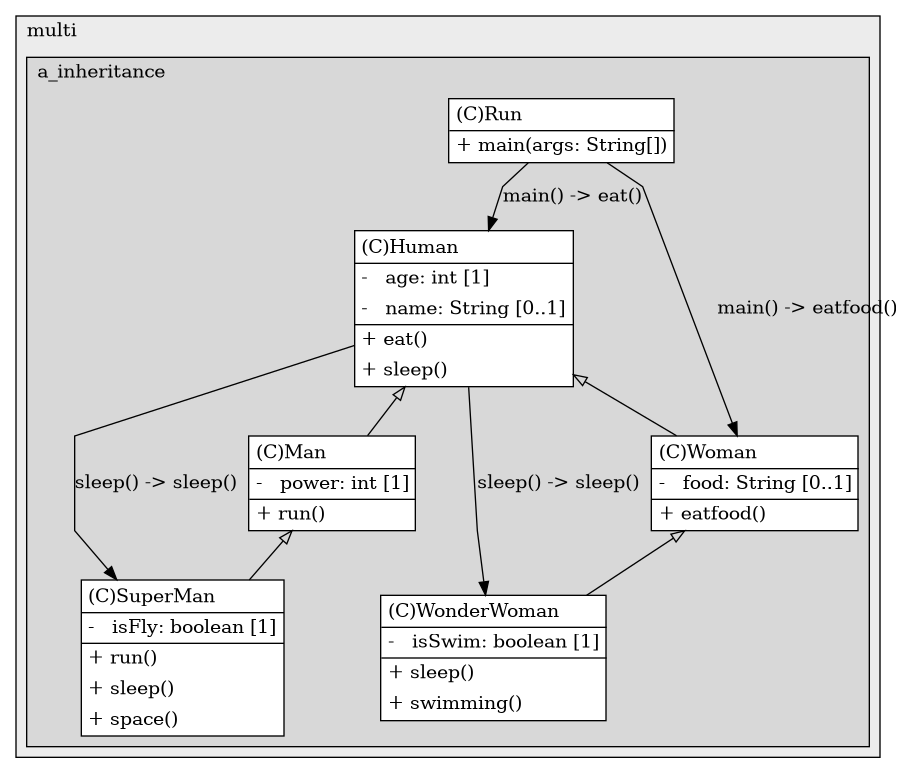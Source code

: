 @startuml

/' diagram meta data start
config=StructureConfiguration;
{
  "projectClassification": {
    "searchMode": "OpenProject", // OpenProject, AllProjects
    "includedProjects": "",
    "pathEndKeywords": "*.impl",
    "isClientPath": "",
    "isClientName": "",
    "isTestPath": "",
    "isTestName": "",
    "isMappingPath": "",
    "isMappingName": "",
    "isDataAccessPath": "",
    "isDataAccessName": "",
    "isDataStructurePath": "",
    "isDataStructureName": "",
    "isInterfaceStructuresPath": "",
    "isInterfaceStructuresName": "",
    "isEntryPointPath": "",
    "isEntryPointName": "",
    "treatFinalFieldsAsMandatory": false
  },
  "graphRestriction": {
    "classPackageExcludeFilter": "",
    "classPackageIncludeFilter": "",
    "classNameExcludeFilter": "",
    "classNameIncludeFilter": "",
    "methodNameExcludeFilter": "",
    "methodNameIncludeFilter": "",
    "removeByInheritance": "", // inheritance/annotation based filtering is done in a second step
    "removeByAnnotation": "",
    "removeByClassPackage": "", // cleanup the graph after inheritance/annotation based filtering is done
    "removeByClassName": "",
    "cutMappings": false,
    "cutEnum": true,
    "cutTests": true,
    "cutClient": true,
    "cutDataAccess": false,
    "cutInterfaceStructures": false,
    "cutDataStructures": false,
    "cutGetterAndSetter": true,
    "cutConstructors": true
  },
  "graphTraversal": {
    "forwardDepth": 6,
    "backwardDepth": 6,
    "classPackageExcludeFilter": "",
    "classPackageIncludeFilter": "",
    "classNameExcludeFilter": "",
    "classNameIncludeFilter": "",
    "methodNameExcludeFilter": "",
    "methodNameIncludeFilter": "",
    "hideMappings": false,
    "hideDataStructures": false,
    "hidePrivateMethods": true,
    "hideInterfaceCalls": true, // indirection: implementation -> interface (is hidden) -> implementation
    "onlyShowApplicationEntryPoints": false, // root node is included
    "useMethodCallsForStructureDiagram": "ForwardOnly" // ForwardOnly, BothDirections, No
  },
  "details": {
    "aggregation": "GroupByClass", // ByClass, GroupByClass, None
    "showClassGenericTypes": true,
    "showMethods": true,
    "showMethodParameterNames": true,
    "showMethodParameterTypes": true,
    "showMethodReturnType": true,
    "showPackageLevels": 2,
    "showDetailedClassStructure": true
  },
  "rootClass": "com.multi.a_inheritance.run.Run",
  "extensionCallbackMethod": "" // qualified.class.name#methodName - signature: public static String method(String)
}
diagram meta data end '/



digraph g {
    rankdir="TB"
    splines=polyline
    

'nodes 
subgraph cluster_104256825 { 
   	label=multi
	labeljust=l
	fillcolor="#ececec"
	style=filled
   
   subgraph cluster_626513417 { 
   	label=a_inheritance
	labeljust=l
	fillcolor="#d8d8d8"
	style=filled
   
   Human603494902[
	label=<<TABLE BORDER="1" CELLBORDER="0" CELLPADDING="4" CELLSPACING="0">
<TR><TD ALIGN="LEFT" >(C)Human</TD></TR>
<HR/>
<TR><TD ALIGN="LEFT" >-   age: int [1]</TD></TR>
<TR><TD ALIGN="LEFT" >-   name: String [0..1]</TD></TR>
<HR/>
<TR><TD ALIGN="LEFT" >+ eat()</TD></TR>
<TR><TD ALIGN="LEFT" >+ sleep()</TD></TR>
</TABLE>>
	style=filled
	margin=0
	shape=plaintext
	fillcolor="#FFFFFF"
];

Man603494902[
	label=<<TABLE BORDER="1" CELLBORDER="0" CELLPADDING="4" CELLSPACING="0">
<TR><TD ALIGN="LEFT" >(C)Man</TD></TR>
<HR/>
<TR><TD ALIGN="LEFT" >-   power: int [1]</TD></TR>
<HR/>
<TR><TD ALIGN="LEFT" >+ run()</TD></TR>
</TABLE>>
	style=filled
	margin=0
	shape=plaintext
	fillcolor="#FFFFFF"
];

Run512226471[
	label=<<TABLE BORDER="1" CELLBORDER="0" CELLPADDING="4" CELLSPACING="0">
<TR><TD ALIGN="LEFT" >(C)Run</TD></TR>
<HR/>
<TR><TD ALIGN="LEFT" >+ main(args: String[])</TD></TR>
</TABLE>>
	style=filled
	margin=0
	shape=plaintext
	fillcolor="#FFFFFF"
];

SuperMan603494902[
	label=<<TABLE BORDER="1" CELLBORDER="0" CELLPADDING="4" CELLSPACING="0">
<TR><TD ALIGN="LEFT" >(C)SuperMan</TD></TR>
<HR/>
<TR><TD ALIGN="LEFT" >-   isFly: boolean [1]</TD></TR>
<HR/>
<TR><TD ALIGN="LEFT" >+ run()</TD></TR>
<TR><TD ALIGN="LEFT" >+ sleep()</TD></TR>
<TR><TD ALIGN="LEFT" >+ space()</TD></TR>
</TABLE>>
	style=filled
	margin=0
	shape=plaintext
	fillcolor="#FFFFFF"
];

Woman603494902[
	label=<<TABLE BORDER="1" CELLBORDER="0" CELLPADDING="4" CELLSPACING="0">
<TR><TD ALIGN="LEFT" >(C)Woman</TD></TR>
<HR/>
<TR><TD ALIGN="LEFT" >-   food: String [0..1]</TD></TR>
<HR/>
<TR><TD ALIGN="LEFT" >+ eatfood()</TD></TR>
</TABLE>>
	style=filled
	margin=0
	shape=plaintext
	fillcolor="#FFFFFF"
];

WonderWoman603494902[
	label=<<TABLE BORDER="1" CELLBORDER="0" CELLPADDING="4" CELLSPACING="0">
<TR><TD ALIGN="LEFT" >(C)WonderWoman</TD></TR>
<HR/>
<TR><TD ALIGN="LEFT" >-   isSwim: boolean [1]</TD></TR>
<HR/>
<TR><TD ALIGN="LEFT" >+ sleep()</TD></TR>
<TR><TD ALIGN="LEFT" >+ swimming()</TD></TR>
</TABLE>>
	style=filled
	margin=0
	shape=plaintext
	fillcolor="#FFFFFF"
];
} 
} 

'edges    
Human603494902 -> Man603494902[arrowhead=none, arrowtail=empty, dir=both];
Human603494902 -> SuperMan603494902[label="sleep() -> sleep()"];
Human603494902 -> Woman603494902[arrowhead=none, arrowtail=empty, dir=both];
Human603494902 -> WonderWoman603494902[label="sleep() -> sleep()"];
Man603494902 -> SuperMan603494902[arrowhead=none, arrowtail=empty, dir=both];
Run512226471 -> Human603494902[label="main() -> eat()"];
Run512226471 -> Woman603494902[label="main() -> eatfood()"];
Woman603494902 -> WonderWoman603494902[arrowhead=none, arrowtail=empty, dir=both];
    
}
@enduml